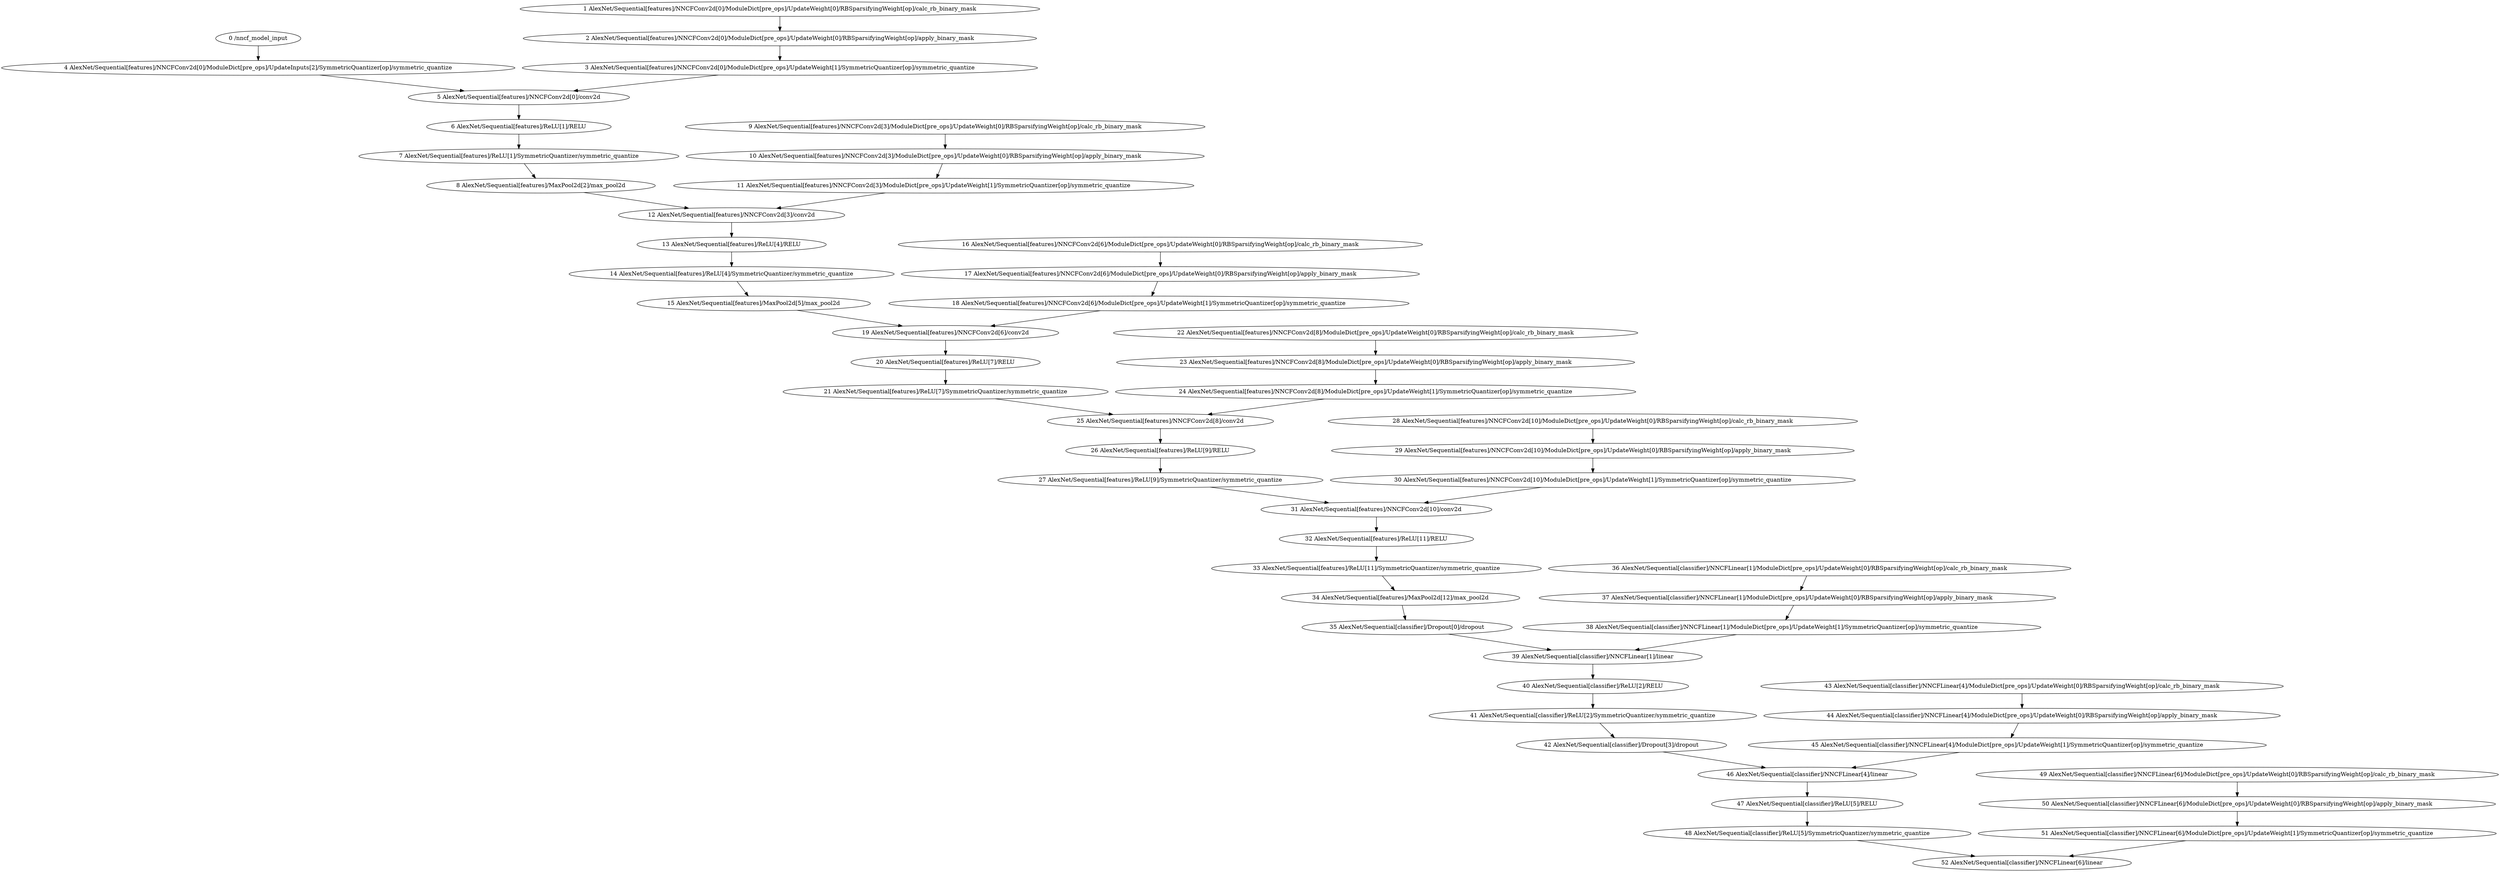 strict digraph  {
"0 /nncf_model_input" [id=0, scope="", type=nncf_model_input];
"1 AlexNet/Sequential[features]/NNCFConv2d[0]/ModuleDict[pre_ops]/UpdateWeight[0]/RBSparsifyingWeight[op]/calc_rb_binary_mask" [id=1, scope="AlexNet/Sequential[features]/NNCFConv2d[0]/ModuleDict[pre_ops]/UpdateWeight[0]/RBSparsifyingWeight[op]", type=calc_rb_binary_mask];
"2 AlexNet/Sequential[features]/NNCFConv2d[0]/ModuleDict[pre_ops]/UpdateWeight[0]/RBSparsifyingWeight[op]/apply_binary_mask" [id=2, scope="AlexNet/Sequential[features]/NNCFConv2d[0]/ModuleDict[pre_ops]/UpdateWeight[0]/RBSparsifyingWeight[op]", type=apply_binary_mask];
"3 AlexNet/Sequential[features]/NNCFConv2d[0]/ModuleDict[pre_ops]/UpdateWeight[1]/SymmetricQuantizer[op]/symmetric_quantize" [id=3, scope="AlexNet/Sequential[features]/NNCFConv2d[0]/ModuleDict[pre_ops]/UpdateWeight[1]/SymmetricQuantizer[op]", type=symmetric_quantize];
"4 AlexNet/Sequential[features]/NNCFConv2d[0]/ModuleDict[pre_ops]/UpdateInputs[2]/SymmetricQuantizer[op]/symmetric_quantize" [id=4, scope="AlexNet/Sequential[features]/NNCFConv2d[0]/ModuleDict[pre_ops]/UpdateInputs[2]/SymmetricQuantizer[op]", type=symmetric_quantize];
"5 AlexNet/Sequential[features]/NNCFConv2d[0]/conv2d" [id=5, scope="AlexNet/Sequential[features]/NNCFConv2d[0]", type=conv2d];
"6 AlexNet/Sequential[features]/ReLU[1]/RELU" [id=6, scope="AlexNet/Sequential[features]/ReLU[1]", type=RELU];
"7 AlexNet/Sequential[features]/ReLU[1]/SymmetricQuantizer/symmetric_quantize" [id=7, scope="AlexNet/Sequential[features]/ReLU[1]/SymmetricQuantizer", type=symmetric_quantize];
"8 AlexNet/Sequential[features]/MaxPool2d[2]/max_pool2d" [id=8, scope="AlexNet/Sequential[features]/MaxPool2d[2]", type=max_pool2d];
"9 AlexNet/Sequential[features]/NNCFConv2d[3]/ModuleDict[pre_ops]/UpdateWeight[0]/RBSparsifyingWeight[op]/calc_rb_binary_mask" [id=9, scope="AlexNet/Sequential[features]/NNCFConv2d[3]/ModuleDict[pre_ops]/UpdateWeight[0]/RBSparsifyingWeight[op]", type=calc_rb_binary_mask];
"10 AlexNet/Sequential[features]/NNCFConv2d[3]/ModuleDict[pre_ops]/UpdateWeight[0]/RBSparsifyingWeight[op]/apply_binary_mask" [id=10, scope="AlexNet/Sequential[features]/NNCFConv2d[3]/ModuleDict[pre_ops]/UpdateWeight[0]/RBSparsifyingWeight[op]", type=apply_binary_mask];
"11 AlexNet/Sequential[features]/NNCFConv2d[3]/ModuleDict[pre_ops]/UpdateWeight[1]/SymmetricQuantizer[op]/symmetric_quantize" [id=11, scope="AlexNet/Sequential[features]/NNCFConv2d[3]/ModuleDict[pre_ops]/UpdateWeight[1]/SymmetricQuantizer[op]", type=symmetric_quantize];
"12 AlexNet/Sequential[features]/NNCFConv2d[3]/conv2d" [id=12, scope="AlexNet/Sequential[features]/NNCFConv2d[3]", type=conv2d];
"13 AlexNet/Sequential[features]/ReLU[4]/RELU" [id=13, scope="AlexNet/Sequential[features]/ReLU[4]", type=RELU];
"14 AlexNet/Sequential[features]/ReLU[4]/SymmetricQuantizer/symmetric_quantize" [id=14, scope="AlexNet/Sequential[features]/ReLU[4]/SymmetricQuantizer", type=symmetric_quantize];
"15 AlexNet/Sequential[features]/MaxPool2d[5]/max_pool2d" [id=15, scope="AlexNet/Sequential[features]/MaxPool2d[5]", type=max_pool2d];
"16 AlexNet/Sequential[features]/NNCFConv2d[6]/ModuleDict[pre_ops]/UpdateWeight[0]/RBSparsifyingWeight[op]/calc_rb_binary_mask" [id=16, scope="AlexNet/Sequential[features]/NNCFConv2d[6]/ModuleDict[pre_ops]/UpdateWeight[0]/RBSparsifyingWeight[op]", type=calc_rb_binary_mask];
"17 AlexNet/Sequential[features]/NNCFConv2d[6]/ModuleDict[pre_ops]/UpdateWeight[0]/RBSparsifyingWeight[op]/apply_binary_mask" [id=17, scope="AlexNet/Sequential[features]/NNCFConv2d[6]/ModuleDict[pre_ops]/UpdateWeight[0]/RBSparsifyingWeight[op]", type=apply_binary_mask];
"18 AlexNet/Sequential[features]/NNCFConv2d[6]/ModuleDict[pre_ops]/UpdateWeight[1]/SymmetricQuantizer[op]/symmetric_quantize" [id=18, scope="AlexNet/Sequential[features]/NNCFConv2d[6]/ModuleDict[pre_ops]/UpdateWeight[1]/SymmetricQuantizer[op]", type=symmetric_quantize];
"19 AlexNet/Sequential[features]/NNCFConv2d[6]/conv2d" [id=19, scope="AlexNet/Sequential[features]/NNCFConv2d[6]", type=conv2d];
"20 AlexNet/Sequential[features]/ReLU[7]/RELU" [id=20, scope="AlexNet/Sequential[features]/ReLU[7]", type=RELU];
"21 AlexNet/Sequential[features]/ReLU[7]/SymmetricQuantizer/symmetric_quantize" [id=21, scope="AlexNet/Sequential[features]/ReLU[7]/SymmetricQuantizer", type=symmetric_quantize];
"22 AlexNet/Sequential[features]/NNCFConv2d[8]/ModuleDict[pre_ops]/UpdateWeight[0]/RBSparsifyingWeight[op]/calc_rb_binary_mask" [id=22, scope="AlexNet/Sequential[features]/NNCFConv2d[8]/ModuleDict[pre_ops]/UpdateWeight[0]/RBSparsifyingWeight[op]", type=calc_rb_binary_mask];
"23 AlexNet/Sequential[features]/NNCFConv2d[8]/ModuleDict[pre_ops]/UpdateWeight[0]/RBSparsifyingWeight[op]/apply_binary_mask" [id=23, scope="AlexNet/Sequential[features]/NNCFConv2d[8]/ModuleDict[pre_ops]/UpdateWeight[0]/RBSparsifyingWeight[op]", type=apply_binary_mask];
"24 AlexNet/Sequential[features]/NNCFConv2d[8]/ModuleDict[pre_ops]/UpdateWeight[1]/SymmetricQuantizer[op]/symmetric_quantize" [id=24, scope="AlexNet/Sequential[features]/NNCFConv2d[8]/ModuleDict[pre_ops]/UpdateWeight[1]/SymmetricQuantizer[op]", type=symmetric_quantize];
"25 AlexNet/Sequential[features]/NNCFConv2d[8]/conv2d" [id=25, scope="AlexNet/Sequential[features]/NNCFConv2d[8]", type=conv2d];
"26 AlexNet/Sequential[features]/ReLU[9]/RELU" [id=26, scope="AlexNet/Sequential[features]/ReLU[9]", type=RELU];
"27 AlexNet/Sequential[features]/ReLU[9]/SymmetricQuantizer/symmetric_quantize" [id=27, scope="AlexNet/Sequential[features]/ReLU[9]/SymmetricQuantizer", type=symmetric_quantize];
"28 AlexNet/Sequential[features]/NNCFConv2d[10]/ModuleDict[pre_ops]/UpdateWeight[0]/RBSparsifyingWeight[op]/calc_rb_binary_mask" [id=28, scope="AlexNet/Sequential[features]/NNCFConv2d[10]/ModuleDict[pre_ops]/UpdateWeight[0]/RBSparsifyingWeight[op]", type=calc_rb_binary_mask];
"29 AlexNet/Sequential[features]/NNCFConv2d[10]/ModuleDict[pre_ops]/UpdateWeight[0]/RBSparsifyingWeight[op]/apply_binary_mask" [id=29, scope="AlexNet/Sequential[features]/NNCFConv2d[10]/ModuleDict[pre_ops]/UpdateWeight[0]/RBSparsifyingWeight[op]", type=apply_binary_mask];
"30 AlexNet/Sequential[features]/NNCFConv2d[10]/ModuleDict[pre_ops]/UpdateWeight[1]/SymmetricQuantizer[op]/symmetric_quantize" [id=30, scope="AlexNet/Sequential[features]/NNCFConv2d[10]/ModuleDict[pre_ops]/UpdateWeight[1]/SymmetricQuantizer[op]", type=symmetric_quantize];
"31 AlexNet/Sequential[features]/NNCFConv2d[10]/conv2d" [id=31, scope="AlexNet/Sequential[features]/NNCFConv2d[10]", type=conv2d];
"32 AlexNet/Sequential[features]/ReLU[11]/RELU" [id=32, scope="AlexNet/Sequential[features]/ReLU[11]", type=RELU];
"33 AlexNet/Sequential[features]/ReLU[11]/SymmetricQuantizer/symmetric_quantize" [id=33, scope="AlexNet/Sequential[features]/ReLU[11]/SymmetricQuantizer", type=symmetric_quantize];
"34 AlexNet/Sequential[features]/MaxPool2d[12]/max_pool2d" [id=34, scope="AlexNet/Sequential[features]/MaxPool2d[12]", type=max_pool2d];
"35 AlexNet/Sequential[classifier]/Dropout[0]/dropout" [id=35, scope="AlexNet/Sequential[classifier]/Dropout[0]", type=dropout];
"36 AlexNet/Sequential[classifier]/NNCFLinear[1]/ModuleDict[pre_ops]/UpdateWeight[0]/RBSparsifyingWeight[op]/calc_rb_binary_mask" [id=36, scope="AlexNet/Sequential[classifier]/NNCFLinear[1]/ModuleDict[pre_ops]/UpdateWeight[0]/RBSparsifyingWeight[op]", type=calc_rb_binary_mask];
"37 AlexNet/Sequential[classifier]/NNCFLinear[1]/ModuleDict[pre_ops]/UpdateWeight[0]/RBSparsifyingWeight[op]/apply_binary_mask" [id=37, scope="AlexNet/Sequential[classifier]/NNCFLinear[1]/ModuleDict[pre_ops]/UpdateWeight[0]/RBSparsifyingWeight[op]", type=apply_binary_mask];
"38 AlexNet/Sequential[classifier]/NNCFLinear[1]/ModuleDict[pre_ops]/UpdateWeight[1]/SymmetricQuantizer[op]/symmetric_quantize" [id=38, scope="AlexNet/Sequential[classifier]/NNCFLinear[1]/ModuleDict[pre_ops]/UpdateWeight[1]/SymmetricQuantizer[op]", type=symmetric_quantize];
"39 AlexNet/Sequential[classifier]/NNCFLinear[1]/linear" [id=39, scope="AlexNet/Sequential[classifier]/NNCFLinear[1]", type=linear];
"40 AlexNet/Sequential[classifier]/ReLU[2]/RELU" [id=40, scope="AlexNet/Sequential[classifier]/ReLU[2]", type=RELU];
"41 AlexNet/Sequential[classifier]/ReLU[2]/SymmetricQuantizer/symmetric_quantize" [id=41, scope="AlexNet/Sequential[classifier]/ReLU[2]/SymmetricQuantizer", type=symmetric_quantize];
"42 AlexNet/Sequential[classifier]/Dropout[3]/dropout" [id=42, scope="AlexNet/Sequential[classifier]/Dropout[3]", type=dropout];
"43 AlexNet/Sequential[classifier]/NNCFLinear[4]/ModuleDict[pre_ops]/UpdateWeight[0]/RBSparsifyingWeight[op]/calc_rb_binary_mask" [id=43, scope="AlexNet/Sequential[classifier]/NNCFLinear[4]/ModuleDict[pre_ops]/UpdateWeight[0]/RBSparsifyingWeight[op]", type=calc_rb_binary_mask];
"44 AlexNet/Sequential[classifier]/NNCFLinear[4]/ModuleDict[pre_ops]/UpdateWeight[0]/RBSparsifyingWeight[op]/apply_binary_mask" [id=44, scope="AlexNet/Sequential[classifier]/NNCFLinear[4]/ModuleDict[pre_ops]/UpdateWeight[0]/RBSparsifyingWeight[op]", type=apply_binary_mask];
"45 AlexNet/Sequential[classifier]/NNCFLinear[4]/ModuleDict[pre_ops]/UpdateWeight[1]/SymmetricQuantizer[op]/symmetric_quantize" [id=45, scope="AlexNet/Sequential[classifier]/NNCFLinear[4]/ModuleDict[pre_ops]/UpdateWeight[1]/SymmetricQuantizer[op]", type=symmetric_quantize];
"46 AlexNet/Sequential[classifier]/NNCFLinear[4]/linear" [id=46, scope="AlexNet/Sequential[classifier]/NNCFLinear[4]", type=linear];
"47 AlexNet/Sequential[classifier]/ReLU[5]/RELU" [id=47, scope="AlexNet/Sequential[classifier]/ReLU[5]", type=RELU];
"48 AlexNet/Sequential[classifier]/ReLU[5]/SymmetricQuantizer/symmetric_quantize" [id=48, scope="AlexNet/Sequential[classifier]/ReLU[5]/SymmetricQuantizer", type=symmetric_quantize];
"49 AlexNet/Sequential[classifier]/NNCFLinear[6]/ModuleDict[pre_ops]/UpdateWeight[0]/RBSparsifyingWeight[op]/calc_rb_binary_mask" [id=49, scope="AlexNet/Sequential[classifier]/NNCFLinear[6]/ModuleDict[pre_ops]/UpdateWeight[0]/RBSparsifyingWeight[op]", type=calc_rb_binary_mask];
"50 AlexNet/Sequential[classifier]/NNCFLinear[6]/ModuleDict[pre_ops]/UpdateWeight[0]/RBSparsifyingWeight[op]/apply_binary_mask" [id=50, scope="AlexNet/Sequential[classifier]/NNCFLinear[6]/ModuleDict[pre_ops]/UpdateWeight[0]/RBSparsifyingWeight[op]", type=apply_binary_mask];
"51 AlexNet/Sequential[classifier]/NNCFLinear[6]/ModuleDict[pre_ops]/UpdateWeight[1]/SymmetricQuantizer[op]/symmetric_quantize" [id=51, scope="AlexNet/Sequential[classifier]/NNCFLinear[6]/ModuleDict[pre_ops]/UpdateWeight[1]/SymmetricQuantizer[op]", type=symmetric_quantize];
"52 AlexNet/Sequential[classifier]/NNCFLinear[6]/linear" [id=52, scope="AlexNet/Sequential[classifier]/NNCFLinear[6]", type=linear];
"0 /nncf_model_input" -> "4 AlexNet/Sequential[features]/NNCFConv2d[0]/ModuleDict[pre_ops]/UpdateInputs[2]/SymmetricQuantizer[op]/symmetric_quantize";
"1 AlexNet/Sequential[features]/NNCFConv2d[0]/ModuleDict[pre_ops]/UpdateWeight[0]/RBSparsifyingWeight[op]/calc_rb_binary_mask" -> "2 AlexNet/Sequential[features]/NNCFConv2d[0]/ModuleDict[pre_ops]/UpdateWeight[0]/RBSparsifyingWeight[op]/apply_binary_mask";
"2 AlexNet/Sequential[features]/NNCFConv2d[0]/ModuleDict[pre_ops]/UpdateWeight[0]/RBSparsifyingWeight[op]/apply_binary_mask" -> "3 AlexNet/Sequential[features]/NNCFConv2d[0]/ModuleDict[pre_ops]/UpdateWeight[1]/SymmetricQuantizer[op]/symmetric_quantize";
"3 AlexNet/Sequential[features]/NNCFConv2d[0]/ModuleDict[pre_ops]/UpdateWeight[1]/SymmetricQuantizer[op]/symmetric_quantize" -> "5 AlexNet/Sequential[features]/NNCFConv2d[0]/conv2d";
"4 AlexNet/Sequential[features]/NNCFConv2d[0]/ModuleDict[pre_ops]/UpdateInputs[2]/SymmetricQuantizer[op]/symmetric_quantize" -> "5 AlexNet/Sequential[features]/NNCFConv2d[0]/conv2d";
"5 AlexNet/Sequential[features]/NNCFConv2d[0]/conv2d" -> "6 AlexNet/Sequential[features]/ReLU[1]/RELU";
"6 AlexNet/Sequential[features]/ReLU[1]/RELU" -> "7 AlexNet/Sequential[features]/ReLU[1]/SymmetricQuantizer/symmetric_quantize";
"7 AlexNet/Sequential[features]/ReLU[1]/SymmetricQuantizer/symmetric_quantize" -> "8 AlexNet/Sequential[features]/MaxPool2d[2]/max_pool2d";
"8 AlexNet/Sequential[features]/MaxPool2d[2]/max_pool2d" -> "12 AlexNet/Sequential[features]/NNCFConv2d[3]/conv2d";
"9 AlexNet/Sequential[features]/NNCFConv2d[3]/ModuleDict[pre_ops]/UpdateWeight[0]/RBSparsifyingWeight[op]/calc_rb_binary_mask" -> "10 AlexNet/Sequential[features]/NNCFConv2d[3]/ModuleDict[pre_ops]/UpdateWeight[0]/RBSparsifyingWeight[op]/apply_binary_mask";
"10 AlexNet/Sequential[features]/NNCFConv2d[3]/ModuleDict[pre_ops]/UpdateWeight[0]/RBSparsifyingWeight[op]/apply_binary_mask" -> "11 AlexNet/Sequential[features]/NNCFConv2d[3]/ModuleDict[pre_ops]/UpdateWeight[1]/SymmetricQuantizer[op]/symmetric_quantize";
"11 AlexNet/Sequential[features]/NNCFConv2d[3]/ModuleDict[pre_ops]/UpdateWeight[1]/SymmetricQuantizer[op]/symmetric_quantize" -> "12 AlexNet/Sequential[features]/NNCFConv2d[3]/conv2d";
"12 AlexNet/Sequential[features]/NNCFConv2d[3]/conv2d" -> "13 AlexNet/Sequential[features]/ReLU[4]/RELU";
"13 AlexNet/Sequential[features]/ReLU[4]/RELU" -> "14 AlexNet/Sequential[features]/ReLU[4]/SymmetricQuantizer/symmetric_quantize";
"14 AlexNet/Sequential[features]/ReLU[4]/SymmetricQuantizer/symmetric_quantize" -> "15 AlexNet/Sequential[features]/MaxPool2d[5]/max_pool2d";
"15 AlexNet/Sequential[features]/MaxPool2d[5]/max_pool2d" -> "19 AlexNet/Sequential[features]/NNCFConv2d[6]/conv2d";
"16 AlexNet/Sequential[features]/NNCFConv2d[6]/ModuleDict[pre_ops]/UpdateWeight[0]/RBSparsifyingWeight[op]/calc_rb_binary_mask" -> "17 AlexNet/Sequential[features]/NNCFConv2d[6]/ModuleDict[pre_ops]/UpdateWeight[0]/RBSparsifyingWeight[op]/apply_binary_mask";
"17 AlexNet/Sequential[features]/NNCFConv2d[6]/ModuleDict[pre_ops]/UpdateWeight[0]/RBSparsifyingWeight[op]/apply_binary_mask" -> "18 AlexNet/Sequential[features]/NNCFConv2d[6]/ModuleDict[pre_ops]/UpdateWeight[1]/SymmetricQuantizer[op]/symmetric_quantize";
"18 AlexNet/Sequential[features]/NNCFConv2d[6]/ModuleDict[pre_ops]/UpdateWeight[1]/SymmetricQuantizer[op]/symmetric_quantize" -> "19 AlexNet/Sequential[features]/NNCFConv2d[6]/conv2d";
"19 AlexNet/Sequential[features]/NNCFConv2d[6]/conv2d" -> "20 AlexNet/Sequential[features]/ReLU[7]/RELU";
"20 AlexNet/Sequential[features]/ReLU[7]/RELU" -> "21 AlexNet/Sequential[features]/ReLU[7]/SymmetricQuantizer/symmetric_quantize";
"21 AlexNet/Sequential[features]/ReLU[7]/SymmetricQuantizer/symmetric_quantize" -> "25 AlexNet/Sequential[features]/NNCFConv2d[8]/conv2d";
"22 AlexNet/Sequential[features]/NNCFConv2d[8]/ModuleDict[pre_ops]/UpdateWeight[0]/RBSparsifyingWeight[op]/calc_rb_binary_mask" -> "23 AlexNet/Sequential[features]/NNCFConv2d[8]/ModuleDict[pre_ops]/UpdateWeight[0]/RBSparsifyingWeight[op]/apply_binary_mask";
"23 AlexNet/Sequential[features]/NNCFConv2d[8]/ModuleDict[pre_ops]/UpdateWeight[0]/RBSparsifyingWeight[op]/apply_binary_mask" -> "24 AlexNet/Sequential[features]/NNCFConv2d[8]/ModuleDict[pre_ops]/UpdateWeight[1]/SymmetricQuantizer[op]/symmetric_quantize";
"24 AlexNet/Sequential[features]/NNCFConv2d[8]/ModuleDict[pre_ops]/UpdateWeight[1]/SymmetricQuantizer[op]/symmetric_quantize" -> "25 AlexNet/Sequential[features]/NNCFConv2d[8]/conv2d";
"25 AlexNet/Sequential[features]/NNCFConv2d[8]/conv2d" -> "26 AlexNet/Sequential[features]/ReLU[9]/RELU";
"26 AlexNet/Sequential[features]/ReLU[9]/RELU" -> "27 AlexNet/Sequential[features]/ReLU[9]/SymmetricQuantizer/symmetric_quantize";
"27 AlexNet/Sequential[features]/ReLU[9]/SymmetricQuantizer/symmetric_quantize" -> "31 AlexNet/Sequential[features]/NNCFConv2d[10]/conv2d";
"28 AlexNet/Sequential[features]/NNCFConv2d[10]/ModuleDict[pre_ops]/UpdateWeight[0]/RBSparsifyingWeight[op]/calc_rb_binary_mask" -> "29 AlexNet/Sequential[features]/NNCFConv2d[10]/ModuleDict[pre_ops]/UpdateWeight[0]/RBSparsifyingWeight[op]/apply_binary_mask";
"29 AlexNet/Sequential[features]/NNCFConv2d[10]/ModuleDict[pre_ops]/UpdateWeight[0]/RBSparsifyingWeight[op]/apply_binary_mask" -> "30 AlexNet/Sequential[features]/NNCFConv2d[10]/ModuleDict[pre_ops]/UpdateWeight[1]/SymmetricQuantizer[op]/symmetric_quantize";
"30 AlexNet/Sequential[features]/NNCFConv2d[10]/ModuleDict[pre_ops]/UpdateWeight[1]/SymmetricQuantizer[op]/symmetric_quantize" -> "31 AlexNet/Sequential[features]/NNCFConv2d[10]/conv2d";
"31 AlexNet/Sequential[features]/NNCFConv2d[10]/conv2d" -> "32 AlexNet/Sequential[features]/ReLU[11]/RELU";
"32 AlexNet/Sequential[features]/ReLU[11]/RELU" -> "33 AlexNet/Sequential[features]/ReLU[11]/SymmetricQuantizer/symmetric_quantize";
"33 AlexNet/Sequential[features]/ReLU[11]/SymmetricQuantizer/symmetric_quantize" -> "34 AlexNet/Sequential[features]/MaxPool2d[12]/max_pool2d";
"34 AlexNet/Sequential[features]/MaxPool2d[12]/max_pool2d" -> "35 AlexNet/Sequential[classifier]/Dropout[0]/dropout";
"35 AlexNet/Sequential[classifier]/Dropout[0]/dropout" -> "39 AlexNet/Sequential[classifier]/NNCFLinear[1]/linear";
"36 AlexNet/Sequential[classifier]/NNCFLinear[1]/ModuleDict[pre_ops]/UpdateWeight[0]/RBSparsifyingWeight[op]/calc_rb_binary_mask" -> "37 AlexNet/Sequential[classifier]/NNCFLinear[1]/ModuleDict[pre_ops]/UpdateWeight[0]/RBSparsifyingWeight[op]/apply_binary_mask";
"37 AlexNet/Sequential[classifier]/NNCFLinear[1]/ModuleDict[pre_ops]/UpdateWeight[0]/RBSparsifyingWeight[op]/apply_binary_mask" -> "38 AlexNet/Sequential[classifier]/NNCFLinear[1]/ModuleDict[pre_ops]/UpdateWeight[1]/SymmetricQuantizer[op]/symmetric_quantize";
"38 AlexNet/Sequential[classifier]/NNCFLinear[1]/ModuleDict[pre_ops]/UpdateWeight[1]/SymmetricQuantizer[op]/symmetric_quantize" -> "39 AlexNet/Sequential[classifier]/NNCFLinear[1]/linear";
"39 AlexNet/Sequential[classifier]/NNCFLinear[1]/linear" -> "40 AlexNet/Sequential[classifier]/ReLU[2]/RELU";
"40 AlexNet/Sequential[classifier]/ReLU[2]/RELU" -> "41 AlexNet/Sequential[classifier]/ReLU[2]/SymmetricQuantizer/symmetric_quantize";
"41 AlexNet/Sequential[classifier]/ReLU[2]/SymmetricQuantizer/symmetric_quantize" -> "42 AlexNet/Sequential[classifier]/Dropout[3]/dropout";
"42 AlexNet/Sequential[classifier]/Dropout[3]/dropout" -> "46 AlexNet/Sequential[classifier]/NNCFLinear[4]/linear";
"43 AlexNet/Sequential[classifier]/NNCFLinear[4]/ModuleDict[pre_ops]/UpdateWeight[0]/RBSparsifyingWeight[op]/calc_rb_binary_mask" -> "44 AlexNet/Sequential[classifier]/NNCFLinear[4]/ModuleDict[pre_ops]/UpdateWeight[0]/RBSparsifyingWeight[op]/apply_binary_mask";
"44 AlexNet/Sequential[classifier]/NNCFLinear[4]/ModuleDict[pre_ops]/UpdateWeight[0]/RBSparsifyingWeight[op]/apply_binary_mask" -> "45 AlexNet/Sequential[classifier]/NNCFLinear[4]/ModuleDict[pre_ops]/UpdateWeight[1]/SymmetricQuantizer[op]/symmetric_quantize";
"45 AlexNet/Sequential[classifier]/NNCFLinear[4]/ModuleDict[pre_ops]/UpdateWeight[1]/SymmetricQuantizer[op]/symmetric_quantize" -> "46 AlexNet/Sequential[classifier]/NNCFLinear[4]/linear";
"46 AlexNet/Sequential[classifier]/NNCFLinear[4]/linear" -> "47 AlexNet/Sequential[classifier]/ReLU[5]/RELU";
"47 AlexNet/Sequential[classifier]/ReLU[5]/RELU" -> "48 AlexNet/Sequential[classifier]/ReLU[5]/SymmetricQuantizer/symmetric_quantize";
"48 AlexNet/Sequential[classifier]/ReLU[5]/SymmetricQuantizer/symmetric_quantize" -> "52 AlexNet/Sequential[classifier]/NNCFLinear[6]/linear";
"49 AlexNet/Sequential[classifier]/NNCFLinear[6]/ModuleDict[pre_ops]/UpdateWeight[0]/RBSparsifyingWeight[op]/calc_rb_binary_mask" -> "50 AlexNet/Sequential[classifier]/NNCFLinear[6]/ModuleDict[pre_ops]/UpdateWeight[0]/RBSparsifyingWeight[op]/apply_binary_mask";
"50 AlexNet/Sequential[classifier]/NNCFLinear[6]/ModuleDict[pre_ops]/UpdateWeight[0]/RBSparsifyingWeight[op]/apply_binary_mask" -> "51 AlexNet/Sequential[classifier]/NNCFLinear[6]/ModuleDict[pre_ops]/UpdateWeight[1]/SymmetricQuantizer[op]/symmetric_quantize";
"51 AlexNet/Sequential[classifier]/NNCFLinear[6]/ModuleDict[pre_ops]/UpdateWeight[1]/SymmetricQuantizer[op]/symmetric_quantize" -> "52 AlexNet/Sequential[classifier]/NNCFLinear[6]/linear";
}
